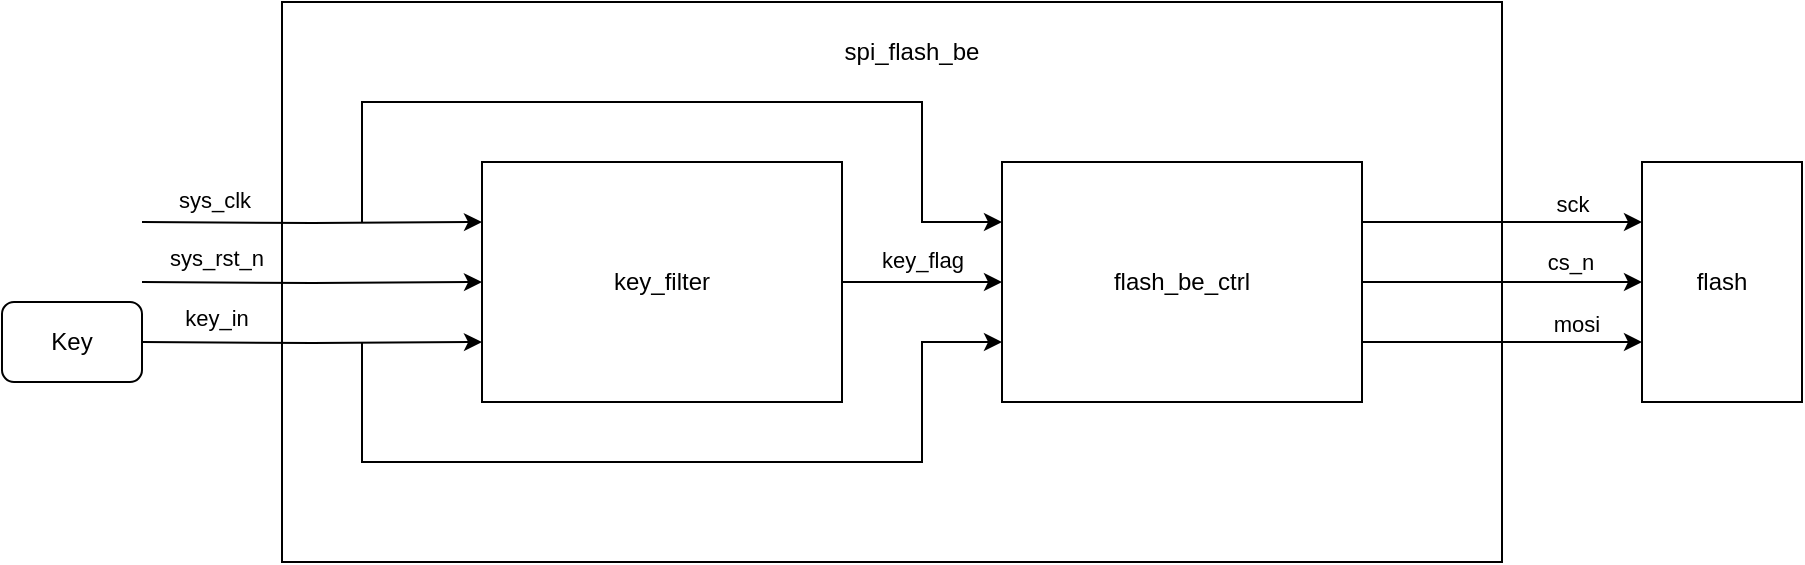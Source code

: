 <mxfile version="24.7.3" type="device">
  <diagram name="第 1 页" id="AKf0rRrJE4n-Bf7uRggz">
    <mxGraphModel dx="1188" dy="631" grid="1" gridSize="10" guides="1" tooltips="1" connect="1" arrows="1" fold="1" page="1" pageScale="1" pageWidth="1654" pageHeight="1169" math="0" shadow="0">
      <root>
        <mxCell id="0" />
        <mxCell id="1" parent="0" />
        <mxCell id="c-wVkzrCbjVShmEtlVk6-23" value="" style="rounded=0;whiteSpace=wrap;html=1;" vertex="1" parent="1">
          <mxGeometry x="560" y="280" width="610" height="280" as="geometry" />
        </mxCell>
        <mxCell id="c-wVkzrCbjVShmEtlVk6-3" style="edgeStyle=orthogonalEdgeStyle;rounded=0;orthogonalLoop=1;jettySize=auto;html=1;entryX=0;entryY=0.25;entryDx=0;entryDy=0;" edge="1" parent="1" target="c-wVkzrCbjVShmEtlVk6-1">
          <mxGeometry relative="1" as="geometry">
            <mxPoint x="490" y="390" as="sourcePoint" />
          </mxGeometry>
        </mxCell>
        <mxCell id="c-wVkzrCbjVShmEtlVk6-10" value="sys_clk" style="edgeLabel;html=1;align=center;verticalAlign=middle;resizable=0;points=[];" vertex="1" connectable="0" parent="c-wVkzrCbjVShmEtlVk6-3">
          <mxGeometry x="-0.634" relative="1" as="geometry">
            <mxPoint x="5" y="-11" as="offset" />
          </mxGeometry>
        </mxCell>
        <mxCell id="c-wVkzrCbjVShmEtlVk6-4" style="edgeStyle=orthogonalEdgeStyle;rounded=0;orthogonalLoop=1;jettySize=auto;html=1;entryX=0;entryY=0.5;entryDx=0;entryDy=0;" edge="1" parent="1" target="c-wVkzrCbjVShmEtlVk6-1">
          <mxGeometry relative="1" as="geometry">
            <mxPoint x="490" y="420" as="sourcePoint" />
          </mxGeometry>
        </mxCell>
        <mxCell id="c-wVkzrCbjVShmEtlVk6-11" value="sys_rst_n" style="edgeLabel;html=1;align=center;verticalAlign=middle;resizable=0;points=[];" vertex="1" connectable="0" parent="c-wVkzrCbjVShmEtlVk6-4">
          <mxGeometry x="-0.634" y="1" relative="1" as="geometry">
            <mxPoint x="6" y="-11" as="offset" />
          </mxGeometry>
        </mxCell>
        <mxCell id="c-wVkzrCbjVShmEtlVk6-5" style="edgeStyle=orthogonalEdgeStyle;rounded=0;orthogonalLoop=1;jettySize=auto;html=1;entryX=0;entryY=0.75;entryDx=0;entryDy=0;" edge="1" parent="1" target="c-wVkzrCbjVShmEtlVk6-1">
          <mxGeometry relative="1" as="geometry">
            <mxPoint x="490" y="450" as="sourcePoint" />
          </mxGeometry>
        </mxCell>
        <mxCell id="c-wVkzrCbjVShmEtlVk6-12" value="key_in" style="edgeLabel;html=1;align=center;verticalAlign=middle;resizable=0;points=[];" vertex="1" connectable="0" parent="c-wVkzrCbjVShmEtlVk6-5">
          <mxGeometry x="-0.556" y="1" relative="1" as="geometry">
            <mxPoint x="-1" y="-11" as="offset" />
          </mxGeometry>
        </mxCell>
        <mxCell id="c-wVkzrCbjVShmEtlVk6-6" style="edgeStyle=orthogonalEdgeStyle;rounded=0;orthogonalLoop=1;jettySize=auto;html=1;exitX=1;exitY=0.5;exitDx=0;exitDy=0;entryX=0;entryY=0.5;entryDx=0;entryDy=0;" edge="1" parent="1" source="c-wVkzrCbjVShmEtlVk6-1" target="c-wVkzrCbjVShmEtlVk6-2">
          <mxGeometry relative="1" as="geometry" />
        </mxCell>
        <mxCell id="c-wVkzrCbjVShmEtlVk6-14" value="key_flag" style="edgeLabel;html=1;align=center;verticalAlign=middle;resizable=0;points=[];" vertex="1" connectable="0" parent="c-wVkzrCbjVShmEtlVk6-6">
          <mxGeometry x="0.029" y="-1" relative="1" as="geometry">
            <mxPoint x="-1" y="-12" as="offset" />
          </mxGeometry>
        </mxCell>
        <mxCell id="c-wVkzrCbjVShmEtlVk6-1" value="key_filter" style="rounded=0;whiteSpace=wrap;html=1;" vertex="1" parent="1">
          <mxGeometry x="660" y="360" width="180" height="120" as="geometry" />
        </mxCell>
        <mxCell id="c-wVkzrCbjVShmEtlVk6-7" style="edgeStyle=orthogonalEdgeStyle;rounded=0;orthogonalLoop=1;jettySize=auto;html=1;exitX=1;exitY=0.25;exitDx=0;exitDy=0;" edge="1" parent="1" source="c-wVkzrCbjVShmEtlVk6-2">
          <mxGeometry relative="1" as="geometry">
            <mxPoint x="1240" y="390" as="targetPoint" />
          </mxGeometry>
        </mxCell>
        <mxCell id="c-wVkzrCbjVShmEtlVk6-20" value="sck" style="edgeLabel;html=1;align=center;verticalAlign=middle;resizable=0;points=[];" vertex="1" connectable="0" parent="c-wVkzrCbjVShmEtlVk6-7">
          <mxGeometry x="0.386" y="-1" relative="1" as="geometry">
            <mxPoint x="8" y="-11" as="offset" />
          </mxGeometry>
        </mxCell>
        <mxCell id="c-wVkzrCbjVShmEtlVk6-8" style="edgeStyle=orthogonalEdgeStyle;rounded=0;orthogonalLoop=1;jettySize=auto;html=1;exitX=1;exitY=0.5;exitDx=0;exitDy=0;" edge="1" parent="1" source="c-wVkzrCbjVShmEtlVk6-2">
          <mxGeometry relative="1" as="geometry">
            <mxPoint x="1240" y="420" as="targetPoint" />
          </mxGeometry>
        </mxCell>
        <mxCell id="c-wVkzrCbjVShmEtlVk6-21" value="cs_n" style="edgeLabel;html=1;align=center;verticalAlign=middle;resizable=0;points=[];" vertex="1" connectable="0" parent="c-wVkzrCbjVShmEtlVk6-8">
          <mxGeometry x="0.515" y="2" relative="1" as="geometry">
            <mxPoint x="-2" y="-8" as="offset" />
          </mxGeometry>
        </mxCell>
        <mxCell id="c-wVkzrCbjVShmEtlVk6-9" style="edgeStyle=orthogonalEdgeStyle;rounded=0;orthogonalLoop=1;jettySize=auto;html=1;exitX=1;exitY=0.75;exitDx=0;exitDy=0;" edge="1" parent="1" source="c-wVkzrCbjVShmEtlVk6-2">
          <mxGeometry relative="1" as="geometry">
            <mxPoint x="1240" y="450" as="targetPoint" />
          </mxGeometry>
        </mxCell>
        <mxCell id="c-wVkzrCbjVShmEtlVk6-22" value="mosi" style="edgeLabel;html=1;align=center;verticalAlign=middle;resizable=0;points=[];" vertex="1" connectable="0" parent="c-wVkzrCbjVShmEtlVk6-9">
          <mxGeometry x="0.561" relative="1" as="geometry">
            <mxPoint x="-2" y="-9" as="offset" />
          </mxGeometry>
        </mxCell>
        <mxCell id="c-wVkzrCbjVShmEtlVk6-16" style="edgeStyle=orthogonalEdgeStyle;rounded=0;orthogonalLoop=1;jettySize=auto;html=1;exitX=0;exitY=0.25;exitDx=0;exitDy=0;entryX=0;entryY=0.25;entryDx=0;entryDy=0;" edge="1" parent="1" target="c-wVkzrCbjVShmEtlVk6-2">
          <mxGeometry relative="1" as="geometry">
            <mxPoint x="600" y="390" as="sourcePoint" />
            <Array as="points">
              <mxPoint x="600" y="330" />
              <mxPoint x="880" y="330" />
              <mxPoint x="880" y="390" />
            </Array>
          </mxGeometry>
        </mxCell>
        <mxCell id="c-wVkzrCbjVShmEtlVk6-17" style="edgeStyle=orthogonalEdgeStyle;rounded=0;orthogonalLoop=1;jettySize=auto;html=1;exitX=0;exitY=0.75;exitDx=0;exitDy=0;entryX=0;entryY=0.75;entryDx=0;entryDy=0;" edge="1" parent="1" target="c-wVkzrCbjVShmEtlVk6-2">
          <mxGeometry relative="1" as="geometry">
            <mxPoint x="600" y="450" as="sourcePoint" />
            <Array as="points">
              <mxPoint x="600" y="510" />
              <mxPoint x="880" y="510" />
              <mxPoint x="880" y="450" />
            </Array>
          </mxGeometry>
        </mxCell>
        <mxCell id="c-wVkzrCbjVShmEtlVk6-2" value="flash_be_ctrl" style="rounded=0;whiteSpace=wrap;html=1;" vertex="1" parent="1">
          <mxGeometry x="920" y="360" width="180" height="120" as="geometry" />
        </mxCell>
        <mxCell id="c-wVkzrCbjVShmEtlVk6-19" value="flash" style="rounded=0;whiteSpace=wrap;html=1;" vertex="1" parent="1">
          <mxGeometry x="1240" y="360" width="80" height="120" as="geometry" />
        </mxCell>
        <mxCell id="c-wVkzrCbjVShmEtlVk6-24" value="spi_flash_be" style="text;html=1;align=center;verticalAlign=middle;whiteSpace=wrap;rounded=0;" vertex="1" parent="1">
          <mxGeometry x="840" y="290" width="70" height="30" as="geometry" />
        </mxCell>
        <mxCell id="c-wVkzrCbjVShmEtlVk6-25" value="Key" style="rounded=1;whiteSpace=wrap;html=1;" vertex="1" parent="1">
          <mxGeometry x="420" y="430" width="70" height="40" as="geometry" />
        </mxCell>
      </root>
    </mxGraphModel>
  </diagram>
</mxfile>
